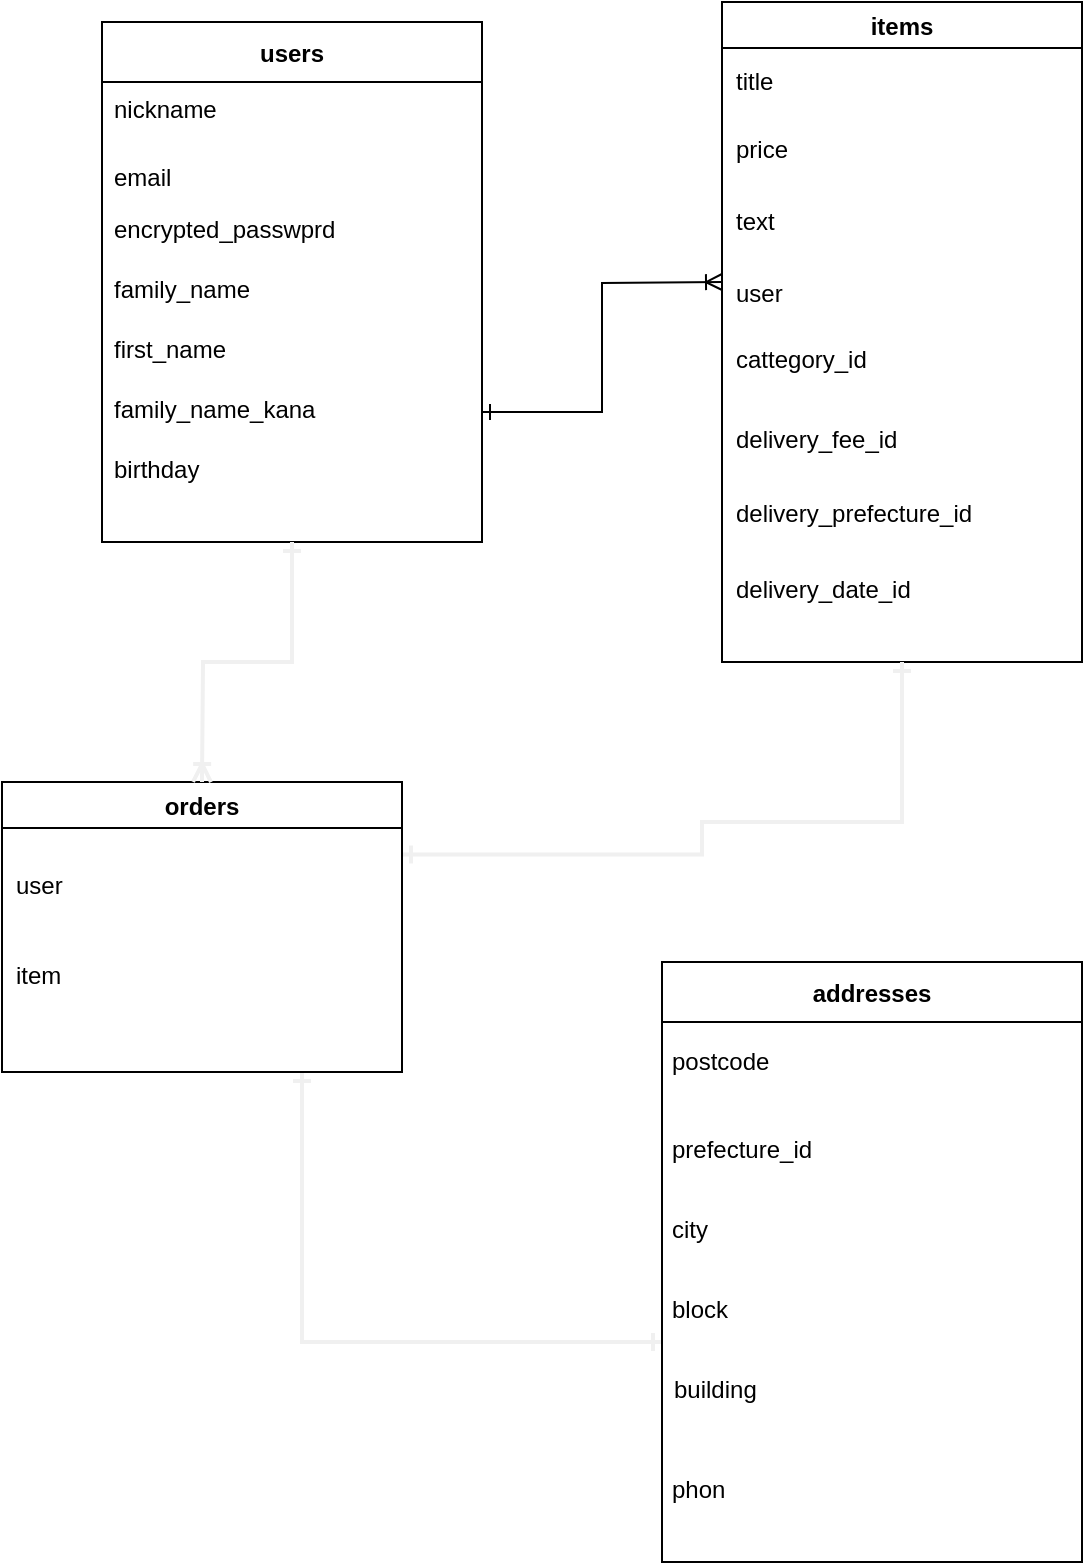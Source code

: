 <mxfile>
    <diagram id="kn_SRQcrBAxhvkroJaQh" name="ページ1">
        <mxGraphModel dx="770" dy="839" grid="1" gridSize="10" guides="1" tooltips="1" connect="1" arrows="1" fold="1" page="1" pageScale="1" pageWidth="827" pageHeight="1169" math="0" shadow="0">
            <root>
                <mxCell id="0"/>
                <mxCell id="1" parent="0"/>
                <mxCell id="9" value="users" style="swimlane;startSize=30;" vertex="1" parent="1">
                    <mxGeometry x="70" y="90" width="190" height="260" as="geometry"/>
                </mxCell>
                <mxCell id="205" value="nickname" style="text;strokeColor=none;fillColor=none;align=left;verticalAlign=top;spacingLeft=4;spacingRight=4;overflow=hidden;rotatable=0;points=[[0,0.5],[1,0.5]];portConstraint=eastwest;" vertex="1" parent="9">
                    <mxGeometry y="30" width="190" height="26" as="geometry"/>
                </mxCell>
                <mxCell id="209" value="encrypted_passwprd" style="text;strokeColor=none;fillColor=none;align=left;verticalAlign=top;spacingLeft=4;spacingRight=4;overflow=hidden;rotatable=0;points=[[0,0.5],[1,0.5]];portConstraint=eastwest;" vertex="1" parent="9">
                    <mxGeometry y="90" width="190" height="26" as="geometry"/>
                </mxCell>
                <mxCell id="210" value="family_name" style="text;strokeColor=none;fillColor=none;align=left;verticalAlign=top;spacingLeft=4;spacingRight=4;overflow=hidden;rotatable=0;points=[[0,0.5],[1,0.5]];portConstraint=eastwest;" vertex="1" parent="9">
                    <mxGeometry y="120" width="190" height="26" as="geometry"/>
                </mxCell>
                <mxCell id="211" value="first_name" style="text;strokeColor=none;fillColor=none;align=left;verticalAlign=top;spacingLeft=4;spacingRight=4;overflow=hidden;rotatable=0;points=[[0,0.5],[1,0.5]];portConstraint=eastwest;" vertex="1" parent="9">
                    <mxGeometry y="150" width="190" height="26" as="geometry"/>
                </mxCell>
                <mxCell id="212" value="family_name_kana" style="text;strokeColor=none;fillColor=none;align=left;verticalAlign=top;spacingLeft=4;spacingRight=4;overflow=hidden;rotatable=0;points=[[0,0.5],[1,0.5]];portConstraint=eastwest;" vertex="1" parent="9">
                    <mxGeometry y="180" width="190" height="26" as="geometry"/>
                </mxCell>
                <mxCell id="214" value="birthday" style="text;strokeColor=none;fillColor=none;align=left;verticalAlign=top;spacingLeft=4;spacingRight=4;overflow=hidden;rotatable=0;points=[[0,0.5],[1,0.5]];portConstraint=eastwest;" vertex="1" parent="9">
                    <mxGeometry y="210" width="190" height="26" as="geometry"/>
                </mxCell>
                <mxCell id="208" value="email" style="text;strokeColor=none;fillColor=none;align=left;verticalAlign=top;spacingLeft=4;spacingRight=4;overflow=hidden;rotatable=0;points=[[0,0.5],[1,0.5]];portConstraint=eastwest;" vertex="1" parent="9">
                    <mxGeometry y="64" width="190" height="26" as="geometry"/>
                </mxCell>
                <mxCell id="18" value="items" style="swimlane;" vertex="1" parent="1">
                    <mxGeometry x="380" y="80" width="180" height="330" as="geometry"/>
                </mxCell>
                <mxCell id="216" value="price" style="text;strokeColor=none;fillColor=none;align=left;verticalAlign=top;spacingLeft=4;spacingRight=4;overflow=hidden;rotatable=0;points=[[0,0.5],[1,0.5]];portConstraint=eastwest;" vertex="1" parent="18">
                    <mxGeometry x="1" y="60" width="179" height="26" as="geometry"/>
                </mxCell>
                <mxCell id="222" value="delivery_date_id" style="text;strokeColor=none;fillColor=none;align=left;verticalAlign=top;spacingLeft=4;spacingRight=4;overflow=hidden;rotatable=0;points=[[0,0.5],[1,0.5]];portConstraint=eastwest;" vertex="1" parent="18">
                    <mxGeometry x="1" y="280" width="179" height="26" as="geometry"/>
                </mxCell>
                <mxCell id="32" style="edgeStyle=orthogonalEdgeStyle;rounded=0;jumpSize=6;orthogonalLoop=1;jettySize=auto;html=1;exitX=1;exitY=0.25;exitDx=0;exitDy=0;entryX=0.5;entryY=1;entryDx=0;entryDy=0;endArrow=ERone;endFill=0;strokeColor=#f0f0f0;strokeWidth=2;startArrow=ERone;startFill=0;" edge="1" parent="1" source="19" target="18">
                    <mxGeometry relative="1" as="geometry">
                        <Array as="points">
                            <mxPoint x="370" y="506"/>
                            <mxPoint x="370" y="490"/>
                            <mxPoint x="470" y="490"/>
                        </Array>
                    </mxGeometry>
                </mxCell>
                <mxCell id="41" style="edgeStyle=orthogonalEdgeStyle;rounded=0;jumpSize=6;orthogonalLoop=1;jettySize=auto;html=1;exitX=0.75;exitY=1;exitDx=0;exitDy=0;endArrow=ERone;endFill=0;strokeColor=#f0f0f0;strokeWidth=2;startArrow=ERone;startFill=0;" edge="1" parent="1" source="19">
                    <mxGeometry relative="1" as="geometry">
                        <mxPoint x="350" y="750" as="targetPoint"/>
                        <Array as="points">
                            <mxPoint x="170" y="750"/>
                        </Array>
                    </mxGeometry>
                </mxCell>
                <mxCell id="19" value="orders" style="swimlane;" vertex="1" parent="1">
                    <mxGeometry x="20" y="470" width="200" height="145" as="geometry"/>
                </mxCell>
                <mxCell id="20" value="addresses" style="swimlane;startSize=30;" vertex="1" parent="1">
                    <mxGeometry x="350" y="560" width="210" height="300" as="geometry"/>
                </mxCell>
                <mxCell id="226" value="prefecture_id" style="text;strokeColor=none;fillColor=none;align=left;verticalAlign=top;spacingLeft=4;spacingRight=4;overflow=hidden;rotatable=0;points=[[0,0.5],[1,0.5]];portConstraint=eastwest;" vertex="1" parent="20">
                    <mxGeometry x="-1" y="80" width="201" height="26" as="geometry"/>
                </mxCell>
                <mxCell id="227" value="city" style="text;strokeColor=none;fillColor=none;align=left;verticalAlign=top;spacingLeft=4;spacingRight=4;overflow=hidden;rotatable=0;points=[[0,0.5],[1,0.5]];portConstraint=eastwest;" vertex="1" parent="20">
                    <mxGeometry x="-1" y="120" width="201" height="26" as="geometry"/>
                </mxCell>
                <mxCell id="228" value="block" style="text;strokeColor=none;fillColor=none;align=left;verticalAlign=top;spacingLeft=4;spacingRight=4;overflow=hidden;rotatable=0;points=[[0,0.5],[1,0.5]];portConstraint=eastwest;" vertex="1" parent="20">
                    <mxGeometry x="-1" y="160" width="201" height="26" as="geometry"/>
                </mxCell>
                <mxCell id="229" value="building" style="text;strokeColor=none;fillColor=none;align=left;verticalAlign=top;spacingLeft=4;spacingRight=4;overflow=hidden;rotatable=0;points=[[0,0.5],[1,0.5]];portConstraint=eastwest;" vertex="1" parent="20">
                    <mxGeometry y="200" width="201" height="26" as="geometry"/>
                </mxCell>
                <mxCell id="230" value="phon" style="text;strokeColor=none;fillColor=none;align=left;verticalAlign=top;spacingLeft=4;spacingRight=4;overflow=hidden;rotatable=0;points=[[0,0.5],[1,0.5]];portConstraint=eastwest;" vertex="1" parent="20">
                    <mxGeometry x="-1" y="250" width="201" height="26" as="geometry"/>
                </mxCell>
                <mxCell id="31" style="edgeStyle=orthogonalEdgeStyle;rounded=0;jumpSize=6;orthogonalLoop=1;jettySize=auto;html=1;entryX=0.5;entryY=1;entryDx=0;entryDy=0;endArrow=ERone;endFill=0;strokeColor=#f0f0f0;strokeWidth=2;startArrow=ERoneToMany;startFill=0;" edge="1" parent="1" target="9">
                    <mxGeometry relative="1" as="geometry">
                        <mxPoint x="120" y="470" as="sourcePoint"/>
                    </mxGeometry>
                </mxCell>
                <mxCell id="215" value="title" style="text;strokeColor=none;fillColor=none;align=left;verticalAlign=top;spacingLeft=4;spacingRight=4;overflow=hidden;rotatable=0;points=[[0,0.5],[1,0.5]];portConstraint=eastwest;" vertex="1" parent="1">
                    <mxGeometry x="381" y="106" width="179" height="26" as="geometry"/>
                </mxCell>
                <mxCell id="217" value="text" style="text;strokeColor=none;fillColor=none;align=left;verticalAlign=top;spacingLeft=4;spacingRight=4;overflow=hidden;rotatable=0;points=[[0,0.5],[1,0.5]];portConstraint=eastwest;" vertex="1" parent="1">
                    <mxGeometry x="381" y="176" width="179" height="26" as="geometry"/>
                </mxCell>
                <mxCell id="218" value="user" style="text;strokeColor=none;fillColor=none;align=left;verticalAlign=top;spacingLeft=4;spacingRight=4;overflow=hidden;rotatable=0;points=[[0,0.5],[1,0.5]];portConstraint=eastwest;" vertex="1" parent="1">
                    <mxGeometry x="381" y="212" width="179" height="26" as="geometry"/>
                </mxCell>
                <mxCell id="219" value="cattegory_id" style="text;strokeColor=none;fillColor=none;align=left;verticalAlign=top;spacingLeft=4;spacingRight=4;overflow=hidden;rotatable=0;points=[[0,0.5],[1,0.5]];portConstraint=eastwest;" vertex="1" parent="1">
                    <mxGeometry x="381" y="245" width="179" height="26" as="geometry"/>
                </mxCell>
                <mxCell id="220" value="delivery_fee_id" style="text;strokeColor=none;fillColor=none;align=left;verticalAlign=top;spacingLeft=4;spacingRight=4;overflow=hidden;rotatable=0;points=[[0,0.5],[1,0.5]];portConstraint=eastwest;" vertex="1" parent="1">
                    <mxGeometry x="381" y="285" width="179" height="26" as="geometry"/>
                </mxCell>
                <mxCell id="221" value="delivery_prefecture_id" style="text;strokeColor=none;fillColor=none;align=left;verticalAlign=top;spacingLeft=4;spacingRight=4;overflow=hidden;rotatable=0;points=[[0,0.5],[1,0.5]];portConstraint=eastwest;" vertex="1" parent="1">
                    <mxGeometry x="381" y="322" width="179" height="26" as="geometry"/>
                </mxCell>
                <mxCell id="223" value="user" style="text;strokeColor=none;fillColor=none;align=left;verticalAlign=top;spacingLeft=4;spacingRight=4;overflow=hidden;rotatable=0;points=[[0,0.5],[1,0.5]];portConstraint=eastwest;" vertex="1" parent="1">
                    <mxGeometry x="21" y="508" width="190" height="26" as="geometry"/>
                </mxCell>
                <mxCell id="224" value="item" style="text;strokeColor=none;fillColor=none;align=left;verticalAlign=top;spacingLeft=4;spacingRight=4;overflow=hidden;rotatable=0;points=[[0,0.5],[1,0.5]];portConstraint=eastwest;" vertex="1" parent="1">
                    <mxGeometry x="21" y="553" width="190" height="26" as="geometry"/>
                </mxCell>
                <mxCell id="225" value="postcode" style="text;strokeColor=none;fillColor=none;align=left;verticalAlign=top;spacingLeft=4;spacingRight=4;overflow=hidden;rotatable=0;points=[[0,0.5],[1,0.5]];portConstraint=eastwest;" vertex="1" parent="1">
                    <mxGeometry x="349" y="596" width="201" height="26" as="geometry"/>
                </mxCell>
                <mxCell id="232" value="" style="edgeStyle=orthogonalEdgeStyle;rounded=0;orthogonalLoop=1;jettySize=auto;html=1;exitX=1;exitY=0.75;exitDx=0;exitDy=0;endArrow=ERoneToMany;endFill=0;strokeWidth=1;jumpSize=5;startArrow=ERone;startFill=0;" edge="1" parent="1" source="9">
                    <mxGeometry relative="1" as="geometry">
                        <mxPoint x="380" y="220" as="targetPoint"/>
                        <mxPoint x="260" y="285" as="sourcePoint"/>
                    </mxGeometry>
                </mxCell>
            </root>
        </mxGraphModel>
    </diagram>
</mxfile>